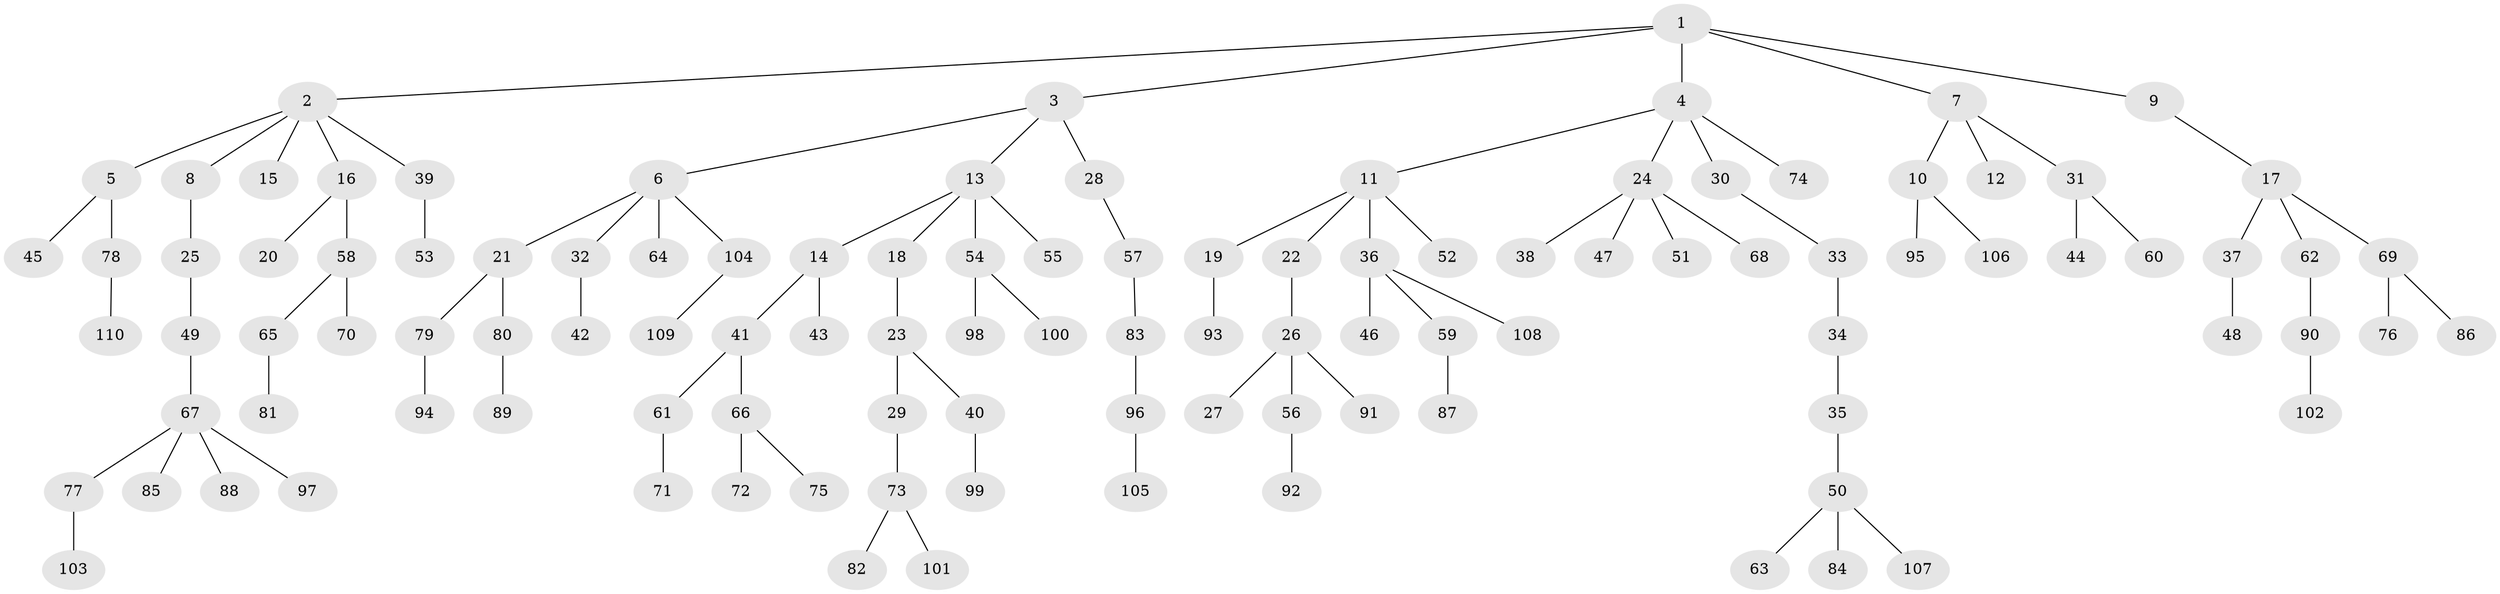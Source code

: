 // coarse degree distribution, {7: 0.012987012987012988, 6: 0.012987012987012988, 4: 0.09090909090909091, 3: 0.11688311688311688, 2: 0.22077922077922077, 5: 0.025974025974025976, 1: 0.5194805194805194}
// Generated by graph-tools (version 1.1) at 2025/52/02/27/25 19:52:11]
// undirected, 110 vertices, 109 edges
graph export_dot {
graph [start="1"]
  node [color=gray90,style=filled];
  1;
  2;
  3;
  4;
  5;
  6;
  7;
  8;
  9;
  10;
  11;
  12;
  13;
  14;
  15;
  16;
  17;
  18;
  19;
  20;
  21;
  22;
  23;
  24;
  25;
  26;
  27;
  28;
  29;
  30;
  31;
  32;
  33;
  34;
  35;
  36;
  37;
  38;
  39;
  40;
  41;
  42;
  43;
  44;
  45;
  46;
  47;
  48;
  49;
  50;
  51;
  52;
  53;
  54;
  55;
  56;
  57;
  58;
  59;
  60;
  61;
  62;
  63;
  64;
  65;
  66;
  67;
  68;
  69;
  70;
  71;
  72;
  73;
  74;
  75;
  76;
  77;
  78;
  79;
  80;
  81;
  82;
  83;
  84;
  85;
  86;
  87;
  88;
  89;
  90;
  91;
  92;
  93;
  94;
  95;
  96;
  97;
  98;
  99;
  100;
  101;
  102;
  103;
  104;
  105;
  106;
  107;
  108;
  109;
  110;
  1 -- 2;
  1 -- 3;
  1 -- 4;
  1 -- 7;
  1 -- 9;
  2 -- 5;
  2 -- 8;
  2 -- 15;
  2 -- 16;
  2 -- 39;
  3 -- 6;
  3 -- 13;
  3 -- 28;
  4 -- 11;
  4 -- 24;
  4 -- 30;
  4 -- 74;
  5 -- 45;
  5 -- 78;
  6 -- 21;
  6 -- 32;
  6 -- 64;
  6 -- 104;
  7 -- 10;
  7 -- 12;
  7 -- 31;
  8 -- 25;
  9 -- 17;
  10 -- 95;
  10 -- 106;
  11 -- 19;
  11 -- 22;
  11 -- 36;
  11 -- 52;
  13 -- 14;
  13 -- 18;
  13 -- 54;
  13 -- 55;
  14 -- 41;
  14 -- 43;
  16 -- 20;
  16 -- 58;
  17 -- 37;
  17 -- 62;
  17 -- 69;
  18 -- 23;
  19 -- 93;
  21 -- 79;
  21 -- 80;
  22 -- 26;
  23 -- 29;
  23 -- 40;
  24 -- 38;
  24 -- 47;
  24 -- 51;
  24 -- 68;
  25 -- 49;
  26 -- 27;
  26 -- 56;
  26 -- 91;
  28 -- 57;
  29 -- 73;
  30 -- 33;
  31 -- 44;
  31 -- 60;
  32 -- 42;
  33 -- 34;
  34 -- 35;
  35 -- 50;
  36 -- 46;
  36 -- 59;
  36 -- 108;
  37 -- 48;
  39 -- 53;
  40 -- 99;
  41 -- 61;
  41 -- 66;
  49 -- 67;
  50 -- 63;
  50 -- 84;
  50 -- 107;
  54 -- 98;
  54 -- 100;
  56 -- 92;
  57 -- 83;
  58 -- 65;
  58 -- 70;
  59 -- 87;
  61 -- 71;
  62 -- 90;
  65 -- 81;
  66 -- 72;
  66 -- 75;
  67 -- 77;
  67 -- 85;
  67 -- 88;
  67 -- 97;
  69 -- 76;
  69 -- 86;
  73 -- 82;
  73 -- 101;
  77 -- 103;
  78 -- 110;
  79 -- 94;
  80 -- 89;
  83 -- 96;
  90 -- 102;
  96 -- 105;
  104 -- 109;
}
